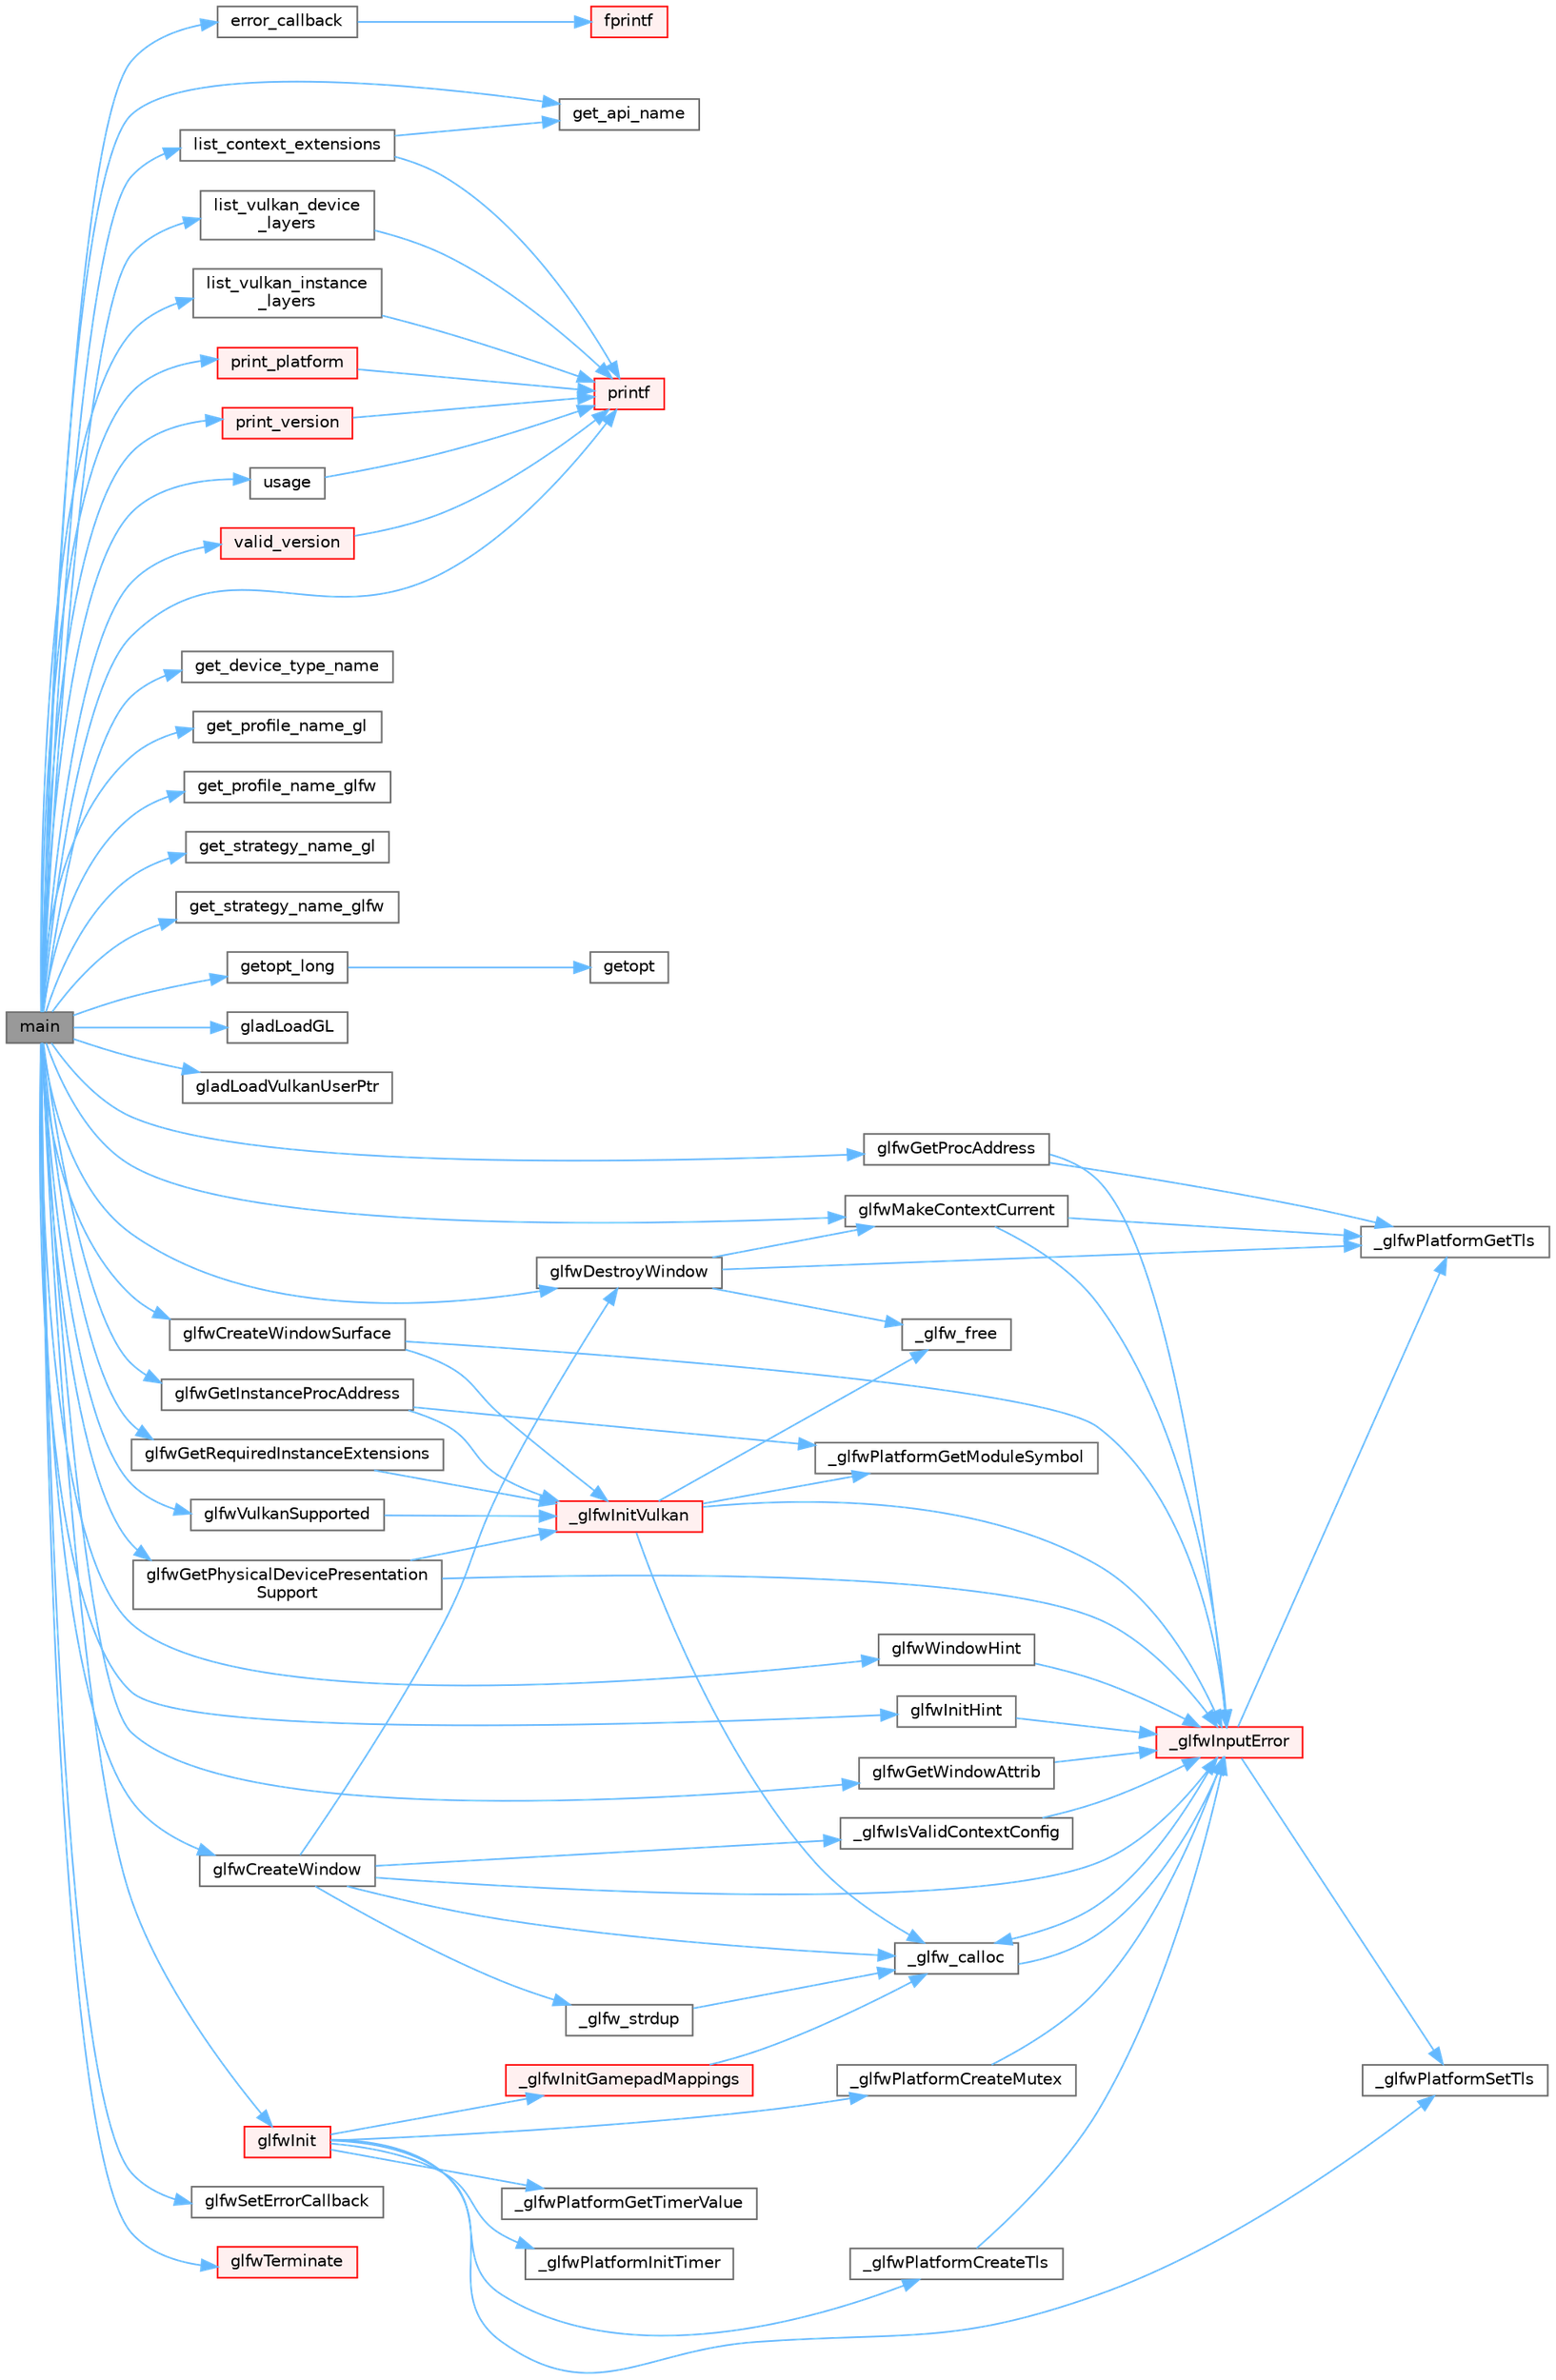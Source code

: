 digraph "main"
{
 // LATEX_PDF_SIZE
  bgcolor="transparent";
  edge [fontname=Helvetica,fontsize=10,labelfontname=Helvetica,labelfontsize=10];
  node [fontname=Helvetica,fontsize=10,shape=box,height=0.2,width=0.4];
  rankdir="LR";
  Node1 [id="Node000001",label="main",height=0.2,width=0.4,color="gray40", fillcolor="grey60", style="filled", fontcolor="black",tooltip=" "];
  Node1 -> Node2 [id="edge1_Node000001_Node000002",color="steelblue1",style="solid",tooltip=" "];
  Node2 [id="Node000002",label="error_callback",height=0.2,width=0.4,color="grey40", fillcolor="white", style="filled",URL="$heightmap_8c.html#a6e6d1771a9242858811be0a3569838fa",tooltip=" "];
  Node2 -> Node3 [id="edge2_Node000002_Node000003",color="steelblue1",style="solid",tooltip=" "];
  Node3 [id="Node000003",label="fprintf",height=0.2,width=0.4,color="red", fillcolor="#FFF0F0", style="filled",URL="$printf_8h.html#a9f315126362cae9675de1642105e631e",tooltip=" "];
  Node1 -> Node36 [id="edge3_Node000001_Node000036",color="steelblue1",style="solid",tooltip=" "];
  Node36 [id="Node000036",label="get_api_name",height=0.2,width=0.4,color="grey40", fillcolor="white", style="filled",URL="$glfwinfo_8c.html#a0384c092840391a6929113c01407adb0",tooltip=" "];
  Node1 -> Node37 [id="edge4_Node000001_Node000037",color="steelblue1",style="solid",tooltip=" "];
  Node37 [id="Node000037",label="get_device_type_name",height=0.2,width=0.4,color="grey40", fillcolor="white", style="filled",URL="$glfwinfo_8c.html#a576e34fe616d842d0cbd264ece2669bd",tooltip=" "];
  Node1 -> Node38 [id="edge5_Node000001_Node000038",color="steelblue1",style="solid",tooltip=" "];
  Node38 [id="Node000038",label="get_profile_name_gl",height=0.2,width=0.4,color="grey40", fillcolor="white", style="filled",URL="$glfwinfo_8c.html#a846979cb7fa6e49439a9812b0f4d9418",tooltip=" "];
  Node1 -> Node39 [id="edge6_Node000001_Node000039",color="steelblue1",style="solid",tooltip=" "];
  Node39 [id="Node000039",label="get_profile_name_glfw",height=0.2,width=0.4,color="grey40", fillcolor="white", style="filled",URL="$glfwinfo_8c.html#a6e88e70f0007296a91984d14389b5b88",tooltip=" "];
  Node1 -> Node40 [id="edge7_Node000001_Node000040",color="steelblue1",style="solid",tooltip=" "];
  Node40 [id="Node000040",label="get_strategy_name_gl",height=0.2,width=0.4,color="grey40", fillcolor="white", style="filled",URL="$glfwinfo_8c.html#a43edd84d968c6d5c5240dfc7758311f5",tooltip=" "];
  Node1 -> Node41 [id="edge8_Node000001_Node000041",color="steelblue1",style="solid",tooltip=" "];
  Node41 [id="Node000041",label="get_strategy_name_glfw",height=0.2,width=0.4,color="grey40", fillcolor="white", style="filled",URL="$glfwinfo_8c.html#ad4d99b08d82262b972b5ae93c09fc9d5",tooltip=" "];
  Node1 -> Node42 [id="edge9_Node000001_Node000042",color="steelblue1",style="solid",tooltip=" "];
  Node42 [id="Node000042",label="getopt_long",height=0.2,width=0.4,color="grey40", fillcolor="white", style="filled",URL="$getopt_8c.html#a19a25d4c484d212220cad56a69c426b0",tooltip=" "];
  Node42 -> Node43 [id="edge10_Node000042_Node000043",color="steelblue1",style="solid",tooltip=" "];
  Node43 [id="Node000043",label="getopt",height=0.2,width=0.4,color="grey40", fillcolor="white", style="filled",URL="$getopt_8c.html#a5ffa4c677fc71cecd94f140ef9db624c",tooltip=" "];
  Node1 -> Node44 [id="edge11_Node000001_Node000044",color="steelblue1",style="solid",tooltip=" "];
  Node44 [id="Node000044",label="gladLoadGL",height=0.2,width=0.4,color="grey40", fillcolor="white", style="filled",URL="$gl_8h.html#a7994567e82772589f6e507f74300bac0",tooltip=" "];
  Node1 -> Node45 [id="edge12_Node000001_Node000045",color="steelblue1",style="solid",tooltip=" "];
  Node45 [id="Node000045",label="gladLoadVulkanUserPtr",height=0.2,width=0.4,color="grey40", fillcolor="white", style="filled",URL="$vulkan_8h.html#a2176caf185525a359800c3824988bfb8",tooltip=" "];
  Node1 -> Node46 [id="edge13_Node000001_Node000046",color="steelblue1",style="solid",tooltip=" "];
  Node46 [id="Node000046",label="glfwCreateWindow",height=0.2,width=0.4,color="grey40", fillcolor="white", style="filled",URL="$group__window.html#gaaccd00fafe81e2db94e8cdf55721e055",tooltip="Creates a window and its associated context."];
  Node46 -> Node47 [id="edge14_Node000046_Node000047",color="steelblue1",style="solid",tooltip=" "];
  Node47 [id="Node000047",label="_glfw_calloc",height=0.2,width=0.4,color="grey40", fillcolor="white", style="filled",URL="$glfw_2src_2init_8c.html#a88a6e01ef5c1245a6d2a5e62b02e5678",tooltip=" "];
  Node47 -> Node48 [id="edge15_Node000047_Node000048",color="steelblue1",style="solid",tooltip=" "];
  Node48 [id="Node000048",label="_glfwInputError",height=0.2,width=0.4,color="red", fillcolor="#FFF0F0", style="filled",URL="$glfw_2src_2init_8c.html#a3287b282ec57a4a89127ae51f49f10f5",tooltip=" "];
  Node48 -> Node47 [id="edge16_Node000048_Node000047",color="steelblue1",style="solid",tooltip=" "];
  Node48 -> Node49 [id="edge17_Node000048_Node000049",color="steelblue1",style="solid",tooltip=" "];
  Node49 [id="Node000049",label="_glfwPlatformGetTls",height=0.2,width=0.4,color="grey40", fillcolor="white", style="filled",URL="$posix__thread_8c.html#a7d2f6e8ecd2e06f2e86d9446d642bd00",tooltip=" "];
  Node48 -> Node51 [id="edge18_Node000048_Node000051",color="steelblue1",style="solid",tooltip=" "];
  Node51 [id="Node000051",label="_glfwPlatformSetTls",height=0.2,width=0.4,color="grey40", fillcolor="white", style="filled",URL="$posix__thread_8c.html#a302f48b6d4dba6b3579449d8a43cfae7",tooltip=" "];
  Node46 -> Node53 [id="edge19_Node000046_Node000053",color="steelblue1",style="solid",tooltip=" "];
  Node53 [id="Node000053",label="_glfw_strdup",height=0.2,width=0.4,color="grey40", fillcolor="white", style="filled",URL="$glfw_2src_2init_8c.html#af725e1f466a710a1fc590ff3726f1151",tooltip=" "];
  Node53 -> Node47 [id="edge20_Node000053_Node000047",color="steelblue1",style="solid",tooltip=" "];
  Node46 -> Node48 [id="edge21_Node000046_Node000048",color="steelblue1",style="solid",tooltip=" "];
  Node46 -> Node54 [id="edge22_Node000046_Node000054",color="steelblue1",style="solid",tooltip=" "];
  Node54 [id="Node000054",label="_glfwIsValidContextConfig",height=0.2,width=0.4,color="grey40", fillcolor="white", style="filled",URL="$context_8c.html#a659c5d5b0cd359304004700d16a76954",tooltip=" "];
  Node54 -> Node48 [id="edge23_Node000054_Node000048",color="steelblue1",style="solid",tooltip=" "];
  Node46 -> Node55 [id="edge24_Node000046_Node000055",color="steelblue1",style="solid",tooltip=" "];
  Node55 [id="Node000055",label="glfwDestroyWindow",height=0.2,width=0.4,color="grey40", fillcolor="white", style="filled",URL="$group__window.html#ga806747476b7247d292be3711c323ea10",tooltip="Destroys the specified window and its context."];
  Node55 -> Node56 [id="edge25_Node000055_Node000056",color="steelblue1",style="solid",tooltip=" "];
  Node56 [id="Node000056",label="_glfw_free",height=0.2,width=0.4,color="grey40", fillcolor="white", style="filled",URL="$glfw_2src_2init_8c.html#abcf72962b101a8a5c539da1a278b0e9e",tooltip=" "];
  Node55 -> Node49 [id="edge26_Node000055_Node000049",color="steelblue1",style="solid",tooltip=" "];
  Node55 -> Node57 [id="edge27_Node000055_Node000057",color="steelblue1",style="solid",tooltip=" "];
  Node57 [id="Node000057",label="glfwMakeContextCurrent",height=0.2,width=0.4,color="grey40", fillcolor="white", style="filled",URL="$group__context.html#gafd76c93e15ec8b0b90506a9936a46185",tooltip="Makes the context of the specified window current for the calling thread."];
  Node57 -> Node48 [id="edge28_Node000057_Node000048",color="steelblue1",style="solid",tooltip=" "];
  Node57 -> Node49 [id="edge29_Node000057_Node000049",color="steelblue1",style="solid",tooltip=" "];
  Node1 -> Node58 [id="edge30_Node000001_Node000058",color="steelblue1",style="solid",tooltip=" "];
  Node58 [id="Node000058",label="glfwCreateWindowSurface",height=0.2,width=0.4,color="grey40", fillcolor="white", style="filled",URL="$vulkan_8c.html#a5a47c783767442b8b8e9ab3cf2e4959b",tooltip=" "];
  Node58 -> Node59 [id="edge31_Node000058_Node000059",color="steelblue1",style="solid",tooltip=" "];
  Node59 [id="Node000059",label="_glfwInitVulkan",height=0.2,width=0.4,color="red", fillcolor="#FFF0F0", style="filled",URL="$vulkan_8c.html#a3e82e6d9f82e3052943978e803bccef5",tooltip=" "];
  Node59 -> Node47 [id="edge32_Node000059_Node000047",color="steelblue1",style="solid",tooltip=" "];
  Node59 -> Node56 [id="edge33_Node000059_Node000056",color="steelblue1",style="solid",tooltip=" "];
  Node59 -> Node48 [id="edge34_Node000059_Node000048",color="steelblue1",style="solid",tooltip=" "];
  Node59 -> Node62 [id="edge35_Node000059_Node000062",color="steelblue1",style="solid",tooltip=" "];
  Node62 [id="Node000062",label="_glfwPlatformGetModuleSymbol",height=0.2,width=0.4,color="grey40", fillcolor="white", style="filled",URL="$posix__module_8c.html#a370840ea8f3f1016d07030f7a06bf36e",tooltip=" "];
  Node58 -> Node48 [id="edge36_Node000058_Node000048",color="steelblue1",style="solid",tooltip=" "];
  Node1 -> Node55 [id="edge37_Node000001_Node000055",color="steelblue1",style="solid",tooltip=" "];
  Node1 -> Node66 [id="edge38_Node000001_Node000066",color="steelblue1",style="solid",tooltip=" "];
  Node66 [id="Node000066",label="glfwGetInstanceProcAddress",height=0.2,width=0.4,color="grey40", fillcolor="white", style="filled",URL="$vulkan_8c.html#ab1fbd7c0ba5c40c91c6b85b897364039",tooltip=" "];
  Node66 -> Node59 [id="edge39_Node000066_Node000059",color="steelblue1",style="solid",tooltip=" "];
  Node66 -> Node62 [id="edge40_Node000066_Node000062",color="steelblue1",style="solid",tooltip=" "];
  Node1 -> Node67 [id="edge41_Node000001_Node000067",color="steelblue1",style="solid",tooltip=" "];
  Node67 [id="Node000067",label="glfwGetPhysicalDevicePresentation\lSupport",height=0.2,width=0.4,color="grey40", fillcolor="white", style="filled",URL="$vulkan_8c.html#a6a7033429666ac6b31d4250aeb5b37d1",tooltip=" "];
  Node67 -> Node59 [id="edge42_Node000067_Node000059",color="steelblue1",style="solid",tooltip=" "];
  Node67 -> Node48 [id="edge43_Node000067_Node000048",color="steelblue1",style="solid",tooltip=" "];
  Node1 -> Node68 [id="edge44_Node000001_Node000068",color="steelblue1",style="solid",tooltip=" "];
  Node68 [id="Node000068",label="glfwGetProcAddress",height=0.2,width=0.4,color="grey40", fillcolor="white", style="filled",URL="$group__context.html#ga0e8af175218929615c16e74938c10f2a",tooltip="Returns the address of the specified function for the current context."];
  Node68 -> Node48 [id="edge45_Node000068_Node000048",color="steelblue1",style="solid",tooltip=" "];
  Node68 -> Node49 [id="edge46_Node000068_Node000049",color="steelblue1",style="solid",tooltip=" "];
  Node1 -> Node69 [id="edge47_Node000001_Node000069",color="steelblue1",style="solid",tooltip=" "];
  Node69 [id="Node000069",label="glfwGetRequiredInstanceExtensions",height=0.2,width=0.4,color="grey40", fillcolor="white", style="filled",URL="$group__vulkan.html#gada152edc5bbbd0c2138728878632fd9c",tooltip="Returns the Vulkan instance extensions required by GLFW."];
  Node69 -> Node59 [id="edge48_Node000069_Node000059",color="steelblue1",style="solid",tooltip=" "];
  Node1 -> Node70 [id="edge49_Node000001_Node000070",color="steelblue1",style="solid",tooltip=" "];
  Node70 [id="Node000070",label="glfwGetWindowAttrib",height=0.2,width=0.4,color="grey40", fillcolor="white", style="filled",URL="$group__window.html#ga1bb0c7e100418e284dbb800789c63d40",tooltip="Returns an attribute of the specified window."];
  Node70 -> Node48 [id="edge50_Node000070_Node000048",color="steelblue1",style="solid",tooltip=" "];
  Node1 -> Node71 [id="edge51_Node000001_Node000071",color="steelblue1",style="solid",tooltip=" "];
  Node71 [id="Node000071",label="glfwInit",height=0.2,width=0.4,color="red", fillcolor="#FFF0F0", style="filled",URL="$group__init.html#gab41771f0215a2e0afb4cf1cf98082d40",tooltip="Initializes the GLFW library."];
  Node71 -> Node72 [id="edge52_Node000071_Node000072",color="steelblue1",style="solid",tooltip=" "];
  Node72 [id="Node000072",label="_glfwInitGamepadMappings",height=0.2,width=0.4,color="red", fillcolor="#FFF0F0", style="filled",URL="$input_8c.html#a1dab257a37caa6b39cfe9924c2487db6",tooltip=" "];
  Node72 -> Node47 [id="edge53_Node000072_Node000047",color="steelblue1",style="solid",tooltip=" "];
  Node71 -> Node74 [id="edge54_Node000071_Node000074",color="steelblue1",style="solid",tooltip=" "];
  Node74 [id="Node000074",label="_glfwPlatformCreateMutex",height=0.2,width=0.4,color="grey40", fillcolor="white", style="filled",URL="$posix__thread_8c.html#a6c5f30449fe62f561c9b01f839ec0438",tooltip=" "];
  Node74 -> Node48 [id="edge55_Node000074_Node000048",color="steelblue1",style="solid",tooltip=" "];
  Node71 -> Node75 [id="edge56_Node000071_Node000075",color="steelblue1",style="solid",tooltip=" "];
  Node75 [id="Node000075",label="_glfwPlatformCreateTls",height=0.2,width=0.4,color="grey40", fillcolor="white", style="filled",URL="$posix__thread_8c.html#afad94d57290ac85fbece14f93c41754f",tooltip=" "];
  Node75 -> Node48 [id="edge57_Node000075_Node000048",color="steelblue1",style="solid",tooltip=" "];
  Node71 -> Node76 [id="edge58_Node000071_Node000076",color="steelblue1",style="solid",tooltip=" "];
  Node76 [id="Node000076",label="_glfwPlatformGetTimerValue",height=0.2,width=0.4,color="grey40", fillcolor="white", style="filled",URL="$posix__time_8c.html#a5ee7e09b380d3afdd3c2738b726a2a6e",tooltip=" "];
  Node71 -> Node77 [id="edge59_Node000071_Node000077",color="steelblue1",style="solid",tooltip=" "];
  Node77 [id="Node000077",label="_glfwPlatformInitTimer",height=0.2,width=0.4,color="grey40", fillcolor="white", style="filled",URL="$posix__time_8c.html#a6029c1379e357d7b4e8836e1c1ad2fa2",tooltip=" "];
  Node71 -> Node51 [id="edge60_Node000071_Node000051",color="steelblue1",style="solid",tooltip=" "];
  Node1 -> Node215 [id="edge61_Node000001_Node000215",color="steelblue1",style="solid",tooltip=" "];
  Node215 [id="Node000215",label="glfwInitHint",height=0.2,width=0.4,color="grey40", fillcolor="white", style="filled",URL="$group__init.html#gac85e41aab1c2bd6fc740f4377d9e7e9f",tooltip="Sets the specified init hint to the desired value."];
  Node215 -> Node48 [id="edge62_Node000215_Node000048",color="steelblue1",style="solid",tooltip=" "];
  Node1 -> Node57 [id="edge63_Node000001_Node000057",color="steelblue1",style="solid",tooltip=" "];
  Node1 -> Node216 [id="edge64_Node000001_Node000216",color="steelblue1",style="solid",tooltip=" "];
  Node216 [id="Node000216",label="glfwSetErrorCallback",height=0.2,width=0.4,color="grey40", fillcolor="white", style="filled",URL="$group__init.html#ga746e2757d069eaea423349aca6ae097a",tooltip="Sets the error callback."];
  Node1 -> Node217 [id="edge65_Node000001_Node000217",color="steelblue1",style="solid",tooltip=" "];
  Node217 [id="Node000217",label="glfwTerminate",height=0.2,width=0.4,color="red", fillcolor="#FFF0F0", style="filled",URL="$group__init.html#gafd90e6fd4819ea9e22e5e739519a6504",tooltip="Terminates the GLFW library."];
  Node1 -> Node218 [id="edge66_Node000001_Node000218",color="steelblue1",style="solid",tooltip=" "];
  Node218 [id="Node000218",label="glfwVulkanSupported",height=0.2,width=0.4,color="grey40", fillcolor="white", style="filled",URL="$group__vulkan.html#ga72e7c3757d9ff2333181a5569bb7c403",tooltip="Returns whether the Vulkan loader and an ICD have been found."];
  Node218 -> Node59 [id="edge67_Node000218_Node000059",color="steelblue1",style="solid",tooltip=" "];
  Node1 -> Node219 [id="edge68_Node000001_Node000219",color="steelblue1",style="solid",tooltip=" "];
  Node219 [id="Node000219",label="glfwWindowHint",height=0.2,width=0.4,color="grey40", fillcolor="white", style="filled",URL="$group__window.html#ga69c40728499720bef8a49aa925ea0efa",tooltip="Sets the specified window hint to the desired value."];
  Node219 -> Node48 [id="edge69_Node000219_Node000048",color="steelblue1",style="solid",tooltip=" "];
  Node1 -> Node220 [id="edge70_Node000001_Node000220",color="steelblue1",style="solid",tooltip=" "];
  Node220 [id="Node000220",label="list_context_extensions",height=0.2,width=0.4,color="grey40", fillcolor="white", style="filled",URL="$glfwinfo_8c.html#a07cf3f046e1fa65d9059160cfa1f2510",tooltip=" "];
  Node220 -> Node36 [id="edge71_Node000220_Node000036",color="steelblue1",style="solid",tooltip=" "];
  Node220 -> Node221 [id="edge72_Node000220_Node000221",color="steelblue1",style="solid",tooltip=" "];
  Node221 [id="Node000221",label="printf",height=0.2,width=0.4,color="red", fillcolor="#FFF0F0", style="filled",URL="$printf_8h.html#aee3ed3a831f25f07e7be3919fff2203a",tooltip=" "];
  Node1 -> Node222 [id="edge73_Node000001_Node000222",color="steelblue1",style="solid",tooltip=" "];
  Node222 [id="Node000222",label="list_vulkan_device\l_layers",height=0.2,width=0.4,color="grey40", fillcolor="white", style="filled",URL="$glfwinfo_8c.html#ad1d0d1886353f749b63380ff9334e01e",tooltip=" "];
  Node222 -> Node221 [id="edge74_Node000222_Node000221",color="steelblue1",style="solid",tooltip=" "];
  Node1 -> Node223 [id="edge75_Node000001_Node000223",color="steelblue1",style="solid",tooltip=" "];
  Node223 [id="Node000223",label="list_vulkan_instance\l_layers",height=0.2,width=0.4,color="grey40", fillcolor="white", style="filled",URL="$glfwinfo_8c.html#a3e237a3aca5b7ff4494b24d38f97f88d",tooltip=" "];
  Node223 -> Node221 [id="edge76_Node000223_Node000221",color="steelblue1",style="solid",tooltip=" "];
  Node1 -> Node224 [id="edge77_Node000001_Node000224",color="steelblue1",style="solid",tooltip=" "];
  Node224 [id="Node000224",label="print_platform",height=0.2,width=0.4,color="red", fillcolor="#FFF0F0", style="filled",URL="$glfwinfo_8c.html#a8c6ffcfb75cdd303a36caddb44fd00d9",tooltip=" "];
  Node224 -> Node221 [id="edge78_Node000224_Node000221",color="steelblue1",style="solid",tooltip=" "];
  Node1 -> Node228 [id="edge79_Node000001_Node000228",color="steelblue1",style="solid",tooltip=" "];
  Node228 [id="Node000228",label="print_version",height=0.2,width=0.4,color="red", fillcolor="#FFF0F0", style="filled",URL="$glfwinfo_8c.html#a2e0d36c06cdd7fbacb264c67367d3b01",tooltip=" "];
  Node228 -> Node221 [id="edge80_Node000228_Node000221",color="steelblue1",style="solid",tooltip=" "];
  Node1 -> Node221 [id="edge81_Node000001_Node000221",color="steelblue1",style="solid",tooltip=" "];
  Node1 -> Node231 [id="edge82_Node000001_Node000231",color="steelblue1",style="solid",tooltip=" "];
  Node231 [id="Node000231",label="usage",height=0.2,width=0.4,color="grey40", fillcolor="white", style="filled",URL="$glfwinfo_8c.html#ad96d407a911fbb914fa8e4cfbf2faf0f",tooltip=" "];
  Node231 -> Node221 [id="edge83_Node000231_Node000221",color="steelblue1",style="solid",tooltip=" "];
  Node1 -> Node232 [id="edge84_Node000001_Node000232",color="steelblue1",style="solid",tooltip=" "];
  Node232 [id="Node000232",label="valid_version",height=0.2,width=0.4,color="red", fillcolor="#FFF0F0", style="filled",URL="$glfwinfo_8c.html#a9a535e2bba427cdeaedb527c515333ac",tooltip=" "];
  Node232 -> Node221 [id="edge85_Node000232_Node000221",color="steelblue1",style="solid",tooltip=" "];
}
